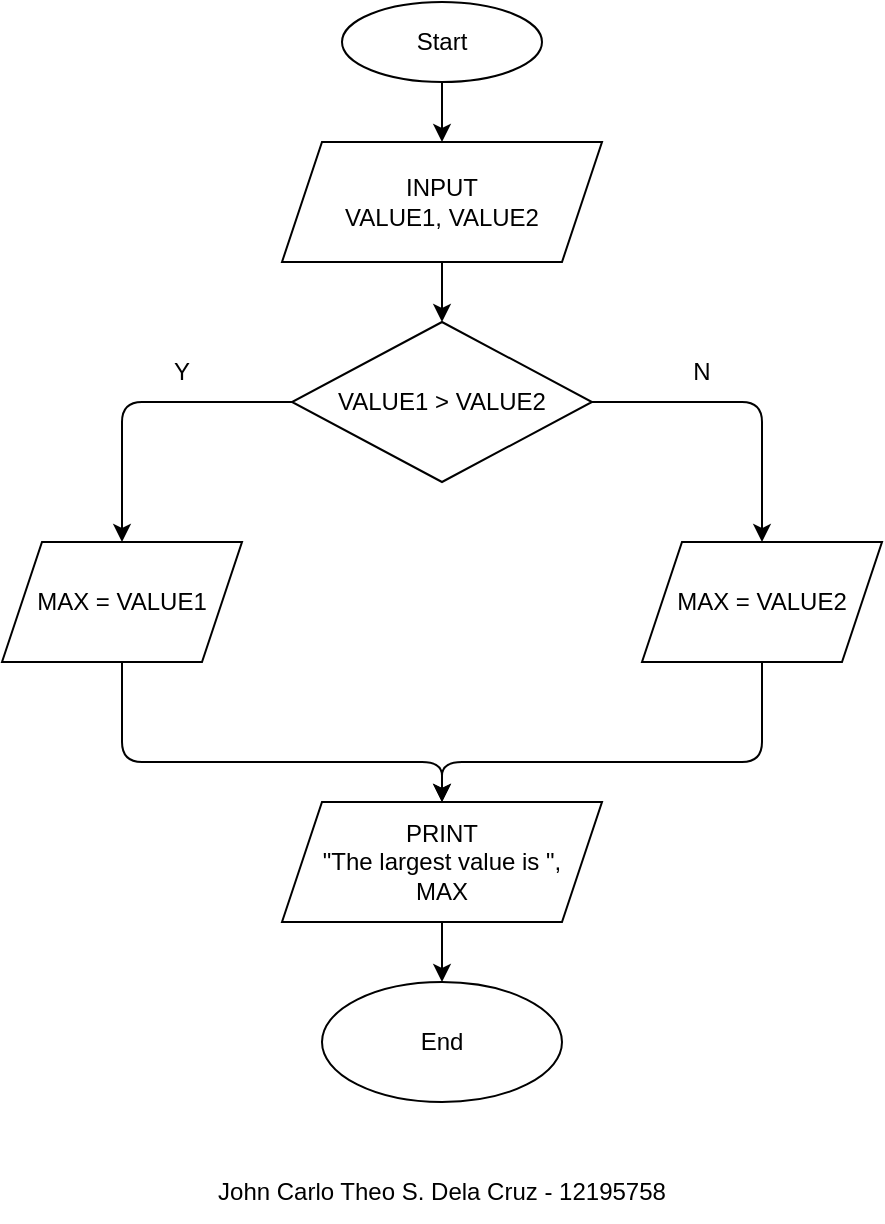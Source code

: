 <mxfile>
    <diagram id="ETGjsf5ylSqBwKQ-F2IZ" name="Page-1">
        <mxGraphModel dx="798" dy="624" grid="1" gridSize="10" guides="1" tooltips="1" connect="1" arrows="1" fold="1" page="1" pageScale="1" pageWidth="850" pageHeight="1100" math="0" shadow="0">
            <root>
                <mxCell id="0"/>
                <mxCell id="1" parent="0"/>
                <mxCell id="11" value="" style="edgeStyle=none;html=1;" edge="1" parent="1" source="12" target="13">
                    <mxGeometry relative="1" as="geometry"/>
                </mxCell>
                <mxCell id="12" value="Start" style="ellipse;whiteSpace=wrap;html=1;" vertex="1" parent="1">
                    <mxGeometry x="180" y="210" width="100" height="40" as="geometry"/>
                </mxCell>
                <mxCell id="13" value="INPUT&lt;br&gt;VALUE1, VALUE2" style="shape=parallelogram;perimeter=parallelogramPerimeter;whiteSpace=wrap;html=1;fixedSize=1;" vertex="1" parent="1">
                    <mxGeometry x="150" y="280" width="160" height="60" as="geometry"/>
                </mxCell>
                <mxCell id="14" value="" style="edgeStyle=none;html=1;" edge="1" parent="1" target="17">
                    <mxGeometry relative="1" as="geometry">
                        <mxPoint x="230" y="340" as="sourcePoint"/>
                    </mxGeometry>
                </mxCell>
                <mxCell id="15" style="edgeStyle=none;html=1;entryX=0.5;entryY=0;entryDx=0;entryDy=0;" edge="1" parent="1" source="17" target="21">
                    <mxGeometry relative="1" as="geometry">
                        <Array as="points">
                            <mxPoint x="70" y="410"/>
                        </Array>
                    </mxGeometry>
                </mxCell>
                <mxCell id="16" style="edgeStyle=none;html=1;entryX=0.5;entryY=0;entryDx=0;entryDy=0;" edge="1" parent="1" source="17" target="19">
                    <mxGeometry relative="1" as="geometry">
                        <Array as="points">
                            <mxPoint x="390" y="410"/>
                        </Array>
                    </mxGeometry>
                </mxCell>
                <mxCell id="17" value="VALUE1 &amp;gt; VALUE2" style="rhombus;whiteSpace=wrap;html=1;" vertex="1" parent="1">
                    <mxGeometry x="155" y="370" width="150" height="80" as="geometry"/>
                </mxCell>
                <mxCell id="18" style="edgeStyle=none;html=1;exitX=0.5;exitY=1;exitDx=0;exitDy=0;entryX=0.5;entryY=0;entryDx=0;entryDy=0;" edge="1" parent="1" source="19">
                    <mxGeometry relative="1" as="geometry">
                        <Array as="points">
                            <mxPoint x="390" y="590"/>
                            <mxPoint x="230" y="590"/>
                        </Array>
                        <mxPoint x="230" y="610" as="targetPoint"/>
                    </mxGeometry>
                </mxCell>
                <mxCell id="19" value="MAX = VALUE2" style="shape=parallelogram;perimeter=parallelogramPerimeter;whiteSpace=wrap;html=1;fixedSize=1;" vertex="1" parent="1">
                    <mxGeometry x="330" y="480" width="120" height="60" as="geometry"/>
                </mxCell>
                <mxCell id="20" style="edgeStyle=none;html=1;exitX=0.5;exitY=1;exitDx=0;exitDy=0;entryX=0.5;entryY=0;entryDx=0;entryDy=0;" edge="1" parent="1" source="21">
                    <mxGeometry relative="1" as="geometry">
                        <Array as="points">
                            <mxPoint x="70" y="590"/>
                            <mxPoint x="230" y="590"/>
                        </Array>
                        <mxPoint x="230" y="610" as="targetPoint"/>
                    </mxGeometry>
                </mxCell>
                <mxCell id="21" value="MAX = VALUE1" style="shape=parallelogram;perimeter=parallelogramPerimeter;whiteSpace=wrap;html=1;fixedSize=1;" vertex="1" parent="1">
                    <mxGeometry x="10" y="480" width="120" height="60" as="geometry"/>
                </mxCell>
                <mxCell id="22" value="N" style="text;html=1;strokeColor=none;fillColor=none;align=center;verticalAlign=middle;whiteSpace=wrap;rounded=0;" vertex="1" parent="1">
                    <mxGeometry x="330" y="380" width="60" height="30" as="geometry"/>
                </mxCell>
                <mxCell id="23" value="Y" style="text;html=1;strokeColor=none;fillColor=none;align=center;verticalAlign=middle;whiteSpace=wrap;rounded=0;" vertex="1" parent="1">
                    <mxGeometry x="70" y="380" width="60" height="30" as="geometry"/>
                </mxCell>
                <mxCell id="24" value="John Carlo Theo S. Dela Cruz - 12195758" style="text;html=1;strokeColor=none;fillColor=none;align=center;verticalAlign=middle;whiteSpace=wrap;rounded=0;" vertex="1" parent="1">
                    <mxGeometry x="90" y="790" width="280" height="30" as="geometry"/>
                </mxCell>
                <mxCell id="25" value="" style="edgeStyle=none;html=1;" edge="1" parent="1" source="26" target="27">
                    <mxGeometry relative="1" as="geometry"/>
                </mxCell>
                <mxCell id="26" value="PRINT&lt;br&gt;&quot;The largest value is &quot;,&lt;br&gt;MAX" style="shape=parallelogram;perimeter=parallelogramPerimeter;whiteSpace=wrap;html=1;fixedSize=1;" vertex="1" parent="1">
                    <mxGeometry x="150" y="610" width="160" height="60" as="geometry"/>
                </mxCell>
                <mxCell id="27" value="End" style="ellipse;whiteSpace=wrap;html=1;" vertex="1" parent="1">
                    <mxGeometry x="170" y="700" width="120" height="60" as="geometry"/>
                </mxCell>
            </root>
        </mxGraphModel>
    </diagram>
</mxfile>